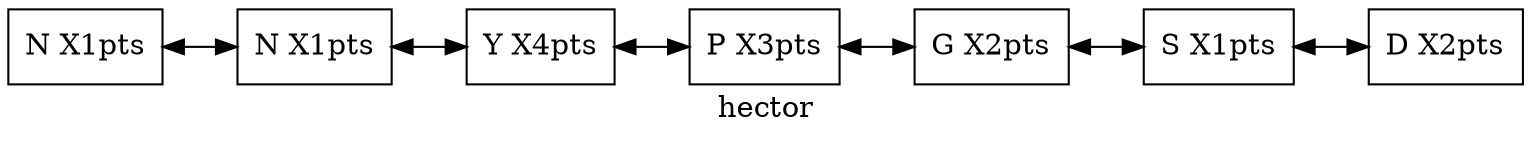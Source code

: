 digraph Lista {
rankdir=LR;
node [shape=record];
Nodo0[label="N  X1pts"]
Nodo1[label="N  X1pts"]
Nodo2[label="Y  X4pts"]
Nodo3[label="P  X3pts"]
Nodo4[label="G  X2pts"]
Nodo5[label="S  X1pts"]
Nodo6[label="D  X2pts"]
Nodo0->Nodo1[dir=both];
Nodo1->Nodo2[dir=both];
Nodo2->Nodo3[dir=both];
Nodo3->Nodo4[dir=both];
Nodo4->Nodo5[dir=both];
Nodo5->Nodo6[dir=both];
label="hector";
}
